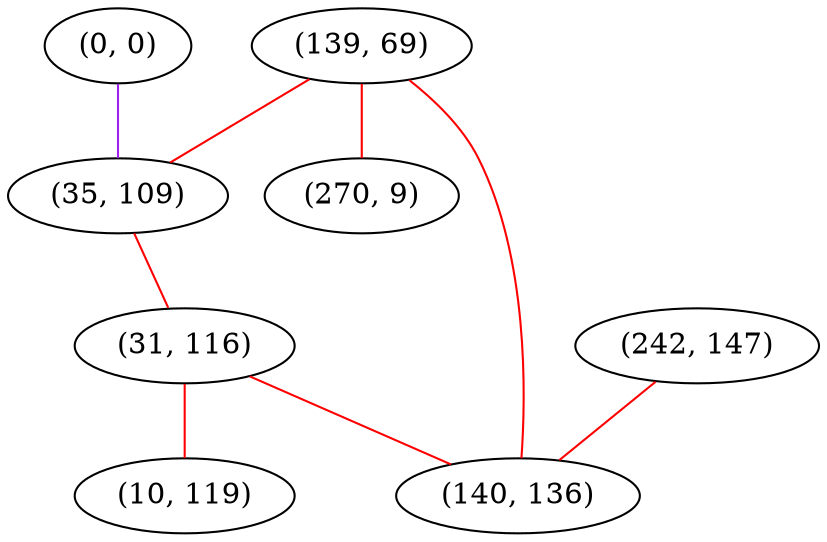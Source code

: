 graph "" {
"(0, 0)";
"(139, 69)";
"(35, 109)";
"(31, 116)";
"(242, 147)";
"(10, 119)";
"(270, 9)";
"(140, 136)";
"(0, 0)" -- "(35, 109)"  [color=purple, key=0, weight=4];
"(139, 69)" -- "(270, 9)"  [color=red, key=0, weight=1];
"(139, 69)" -- "(140, 136)"  [color=red, key=0, weight=1];
"(139, 69)" -- "(35, 109)"  [color=red, key=0, weight=1];
"(35, 109)" -- "(31, 116)"  [color=red, key=0, weight=1];
"(31, 116)" -- "(10, 119)"  [color=red, key=0, weight=1];
"(31, 116)" -- "(140, 136)"  [color=red, key=0, weight=1];
"(242, 147)" -- "(140, 136)"  [color=red, key=0, weight=1];
}

